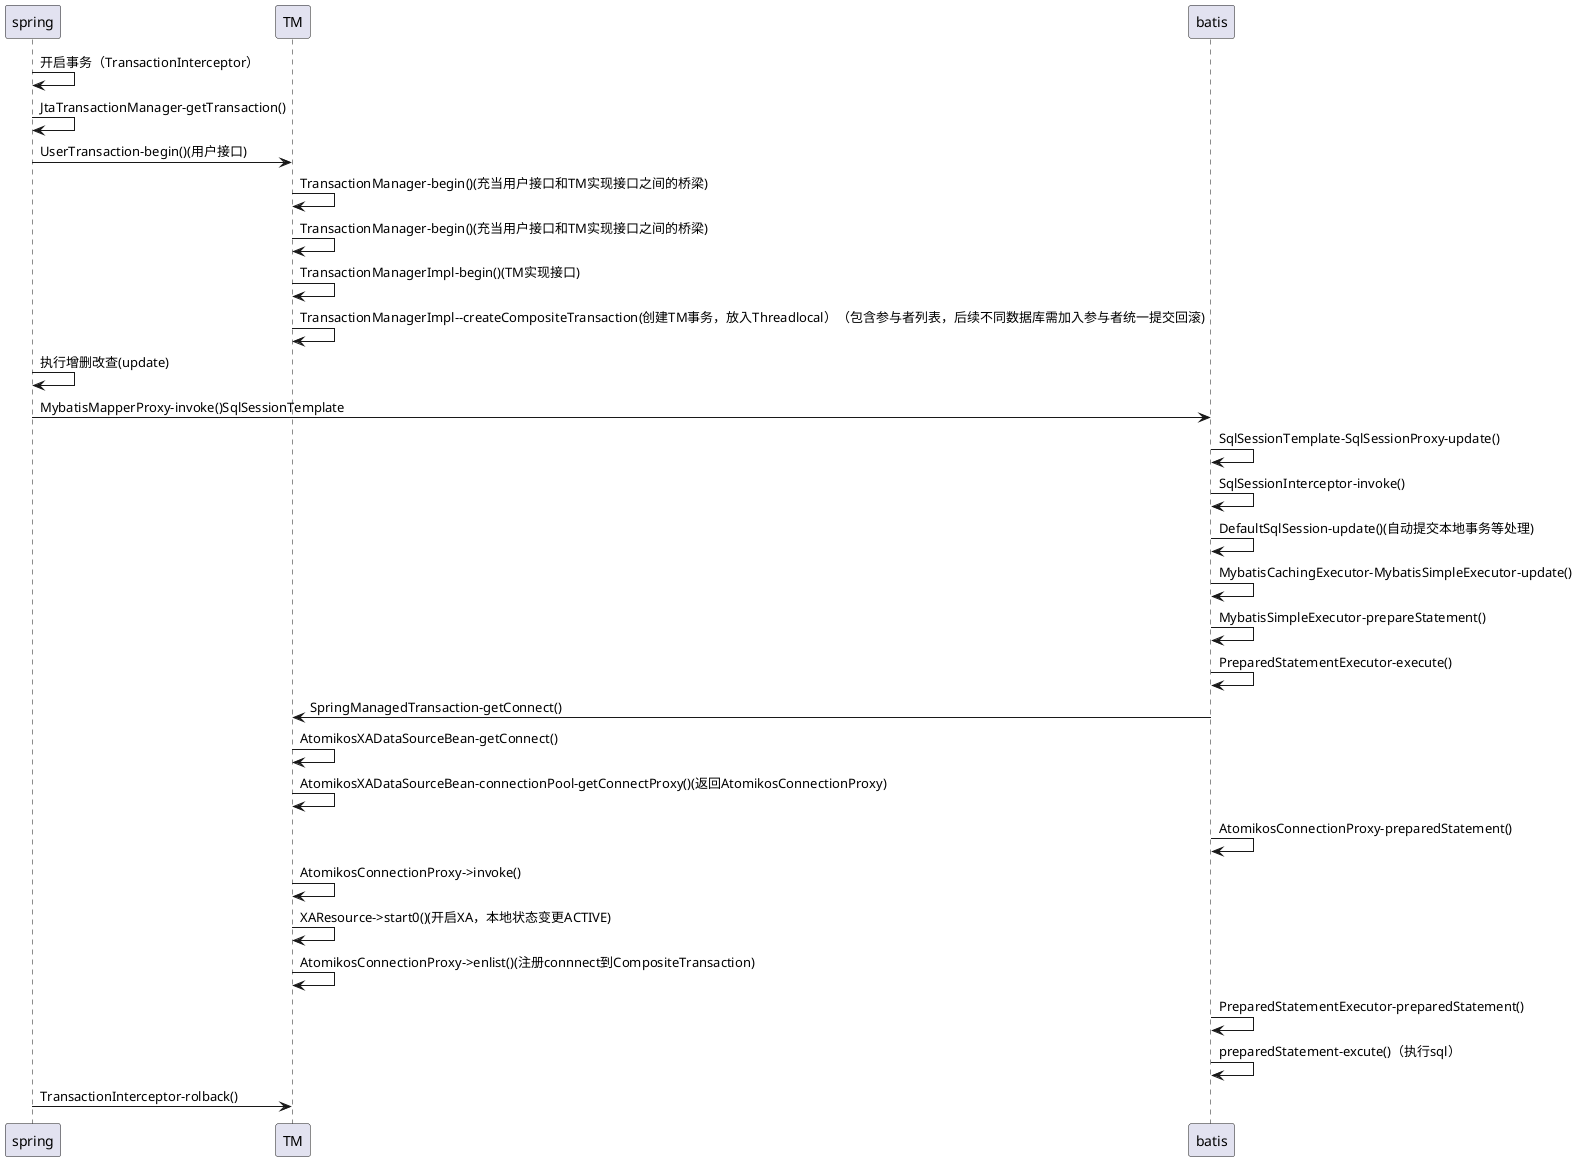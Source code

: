 @startuml
spring->spring:开启事务（TransactionInterceptor）
spring->spring:JtaTransactionManager-getTransaction()
spring->TM:UserTransaction-begin()(用户接口)
TM->TM:TransactionManager-begin()(充当用户接口和TM实现接口之间的桥梁)
TM->TM:TransactionManager-begin()(充当用户接口和TM实现接口之间的桥梁)
TM->TM:TransactionManagerImpl-begin()(TM实现接口)
TM->TM:TransactionManagerImpl--createCompositeTransaction(创建TM事务，放入Threadlocal）（包含参与者列表，后续不同数据库需加入参与者统一提交回滚)
spring->spring:执行增删改查(update)
spring->batis:MybatisMapperProxy-invoke()SqlSessionTemplate
batis->batis:SqlSessionTemplate-SqlSessionProxy-update()
batis->batis:SqlSessionInterceptor-invoke()
batis->batis:DefaultSqlSession-update()(自动提交本地事务等处理)
batis->batis:MybatisCachingExecutor-MybatisSimpleExecutor-update()
batis->batis:MybatisSimpleExecutor-prepareStatement()
batis->batis:PreparedStatementExecutor-execute()
batis->TM:SpringManagedTransaction-getConnect()
TM->TM:AtomikosXADataSourceBean-getConnect()
TM->TM:AtomikosXADataSourceBean-connectionPool-getConnectProxy()(返回AtomikosConnectionProxy)
batis->batis:AtomikosConnectionProxy-preparedStatement()
TM->TM:AtomikosConnectionProxy->invoke()
TM->TM:XAResource->start0()(开启XA，本地状态变更ACTIVE)
TM->TM:AtomikosConnectionProxy->enlist()(注册connnect到CompositeTransaction)
batis->batis:PreparedStatementExecutor-preparedStatement()
batis->batis:preparedStatement-excute()（执行sql）
spring->TM:TransactionInterceptor-rolback()
@enduml
